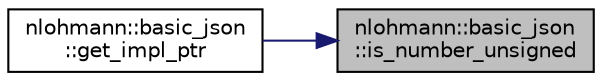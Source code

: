 digraph "nlohmann::basic_json::is_number_unsigned"
{
 // LATEX_PDF_SIZE
  edge [fontname="Helvetica",fontsize="10",labelfontname="Helvetica",labelfontsize="10"];
  node [fontname="Helvetica",fontsize="10",shape=record];
  rankdir="RL";
  Node1 [label="nlohmann::basic_json\l::is_number_unsigned",height=0.2,width=0.4,color="black", fillcolor="grey75", style="filled", fontcolor="black",tooltip="return whether value is an unsigned integer number"];
  Node1 -> Node2 [dir="back",color="midnightblue",fontsize="10",style="solid",fontname="Helvetica"];
  Node2 [label="nlohmann::basic_json\l::get_impl_ptr",height=0.2,width=0.4,color="black", fillcolor="white", style="filled",URL="$classnlohmann_1_1basic__json.html#a3084bfc2c078e57f8ba59ed0e1818129",tooltip="get a pointer to the value (unsigned number)"];
}
